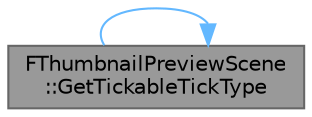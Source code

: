 digraph "FThumbnailPreviewScene::GetTickableTickType"
{
 // INTERACTIVE_SVG=YES
 // LATEX_PDF_SIZE
  bgcolor="transparent";
  edge [fontname=Helvetica,fontsize=10,labelfontname=Helvetica,labelfontsize=10];
  node [fontname=Helvetica,fontsize=10,shape=box,height=0.2,width=0.4];
  rankdir="LR";
  Node1 [id="Node000001",label="FThumbnailPreviewScene\l::GetTickableTickType",height=0.2,width=0.4,color="gray40", fillcolor="grey60", style="filled", fontcolor="black",tooltip="Virtual that can be overloaded by the inheriting class and is called before first tick."];
  Node1 -> Node1 [id="edge1_Node000001_Node000001",color="steelblue1",style="solid",tooltip=" "];
}
